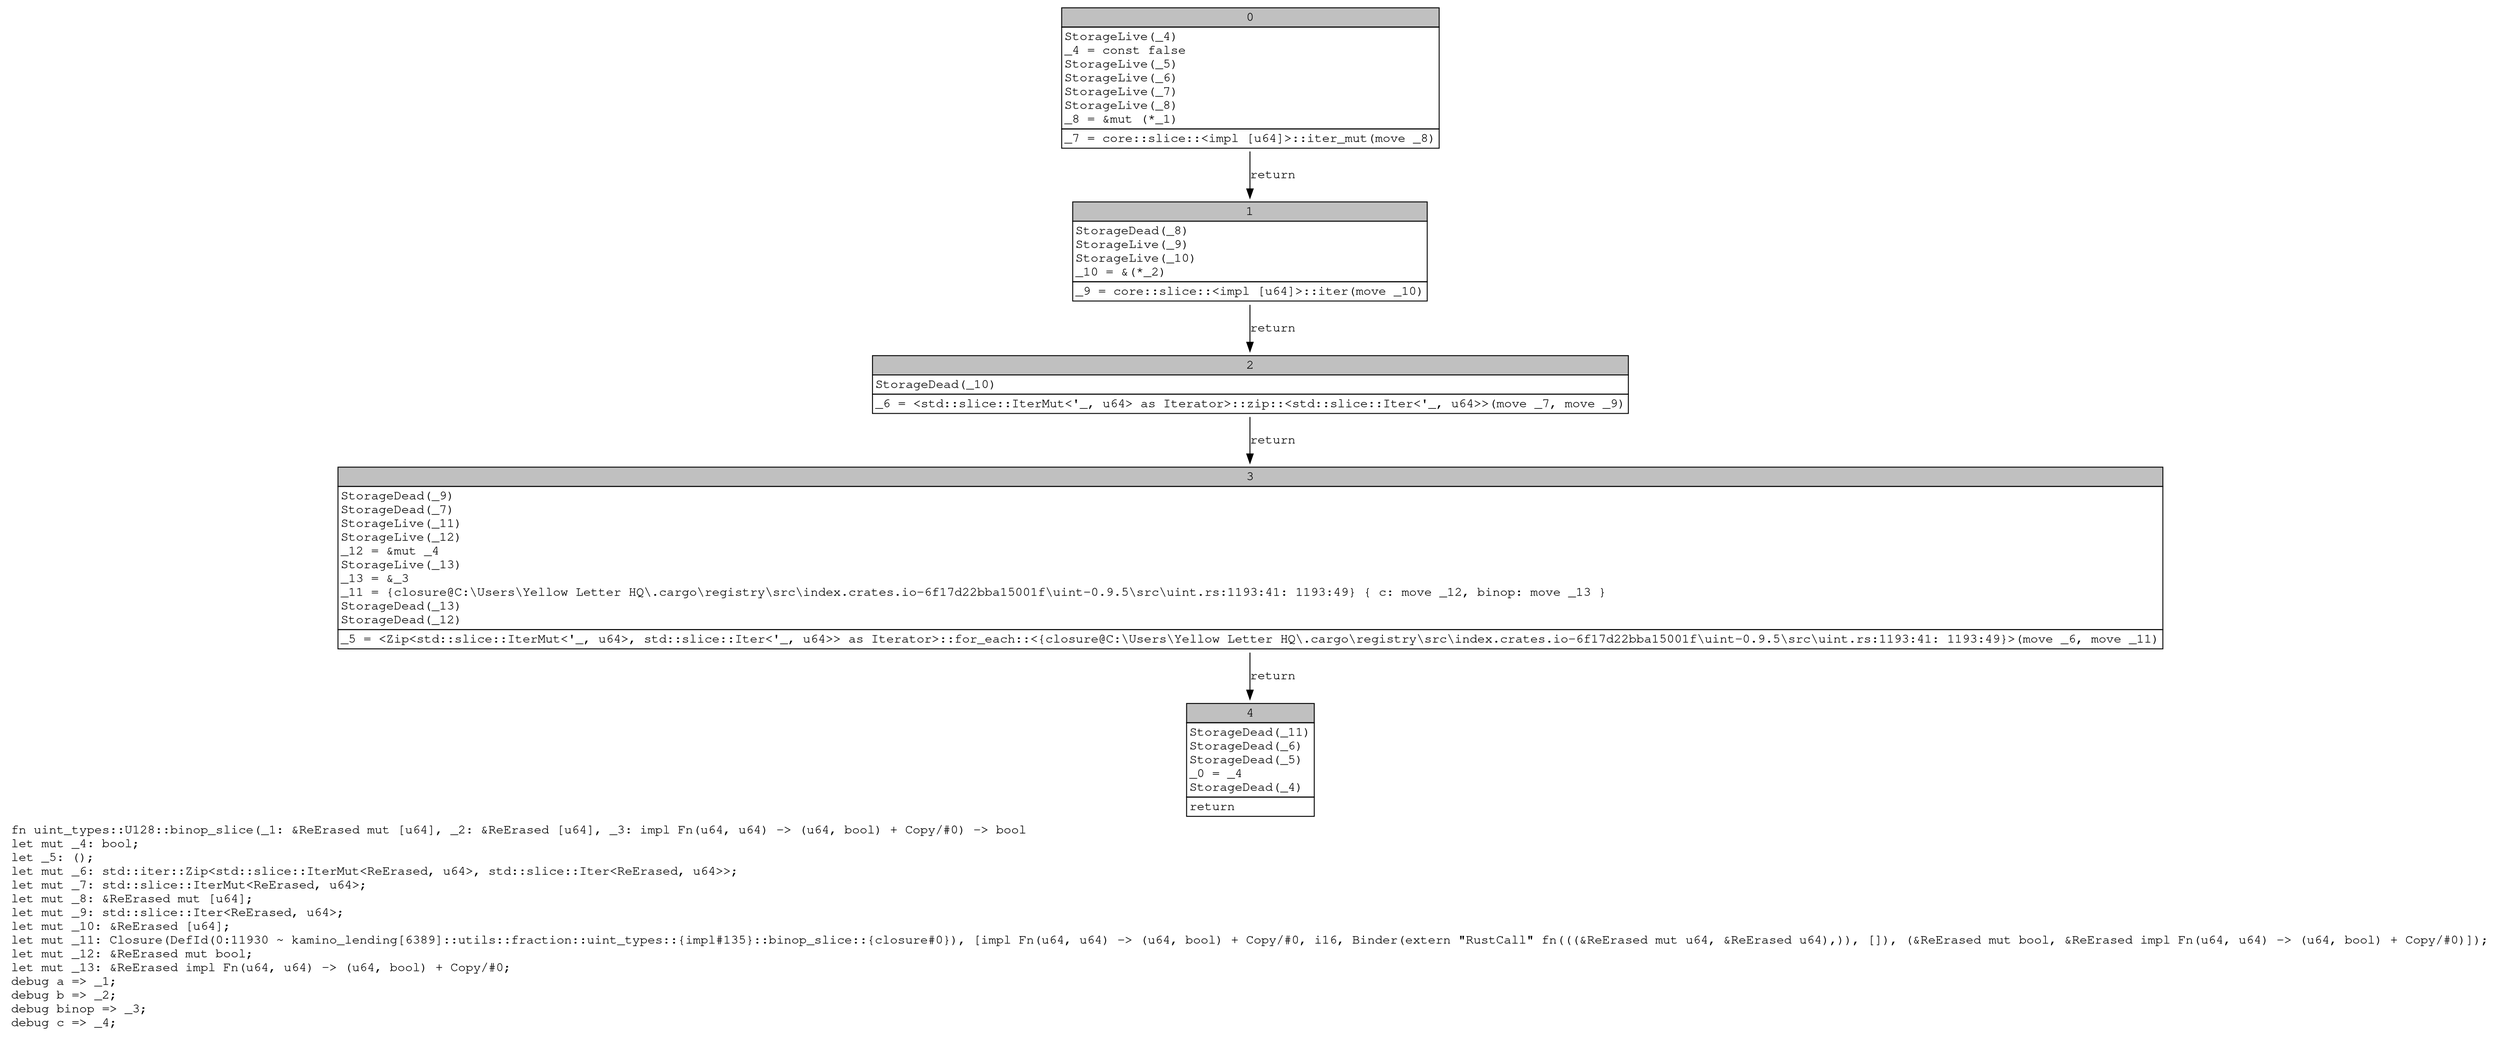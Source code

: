 digraph Mir_0_11929 {
    graph [fontname="Courier, monospace"];
    node [fontname="Courier, monospace"];
    edge [fontname="Courier, monospace"];
    label=<fn uint_types::U128::binop_slice(_1: &amp;ReErased mut [u64], _2: &amp;ReErased [u64], _3: impl Fn(u64, u64) -&gt; (u64, bool) + Copy/#0) -&gt; bool<br align="left"/>let mut _4: bool;<br align="left"/>let _5: ();<br align="left"/>let mut _6: std::iter::Zip&lt;std::slice::IterMut&lt;ReErased, u64&gt;, std::slice::Iter&lt;ReErased, u64&gt;&gt;;<br align="left"/>let mut _7: std::slice::IterMut&lt;ReErased, u64&gt;;<br align="left"/>let mut _8: &amp;ReErased mut [u64];<br align="left"/>let mut _9: std::slice::Iter&lt;ReErased, u64&gt;;<br align="left"/>let mut _10: &amp;ReErased [u64];<br align="left"/>let mut _11: Closure(DefId(0:11930 ~ kamino_lending[6389]::utils::fraction::uint_types::{impl#135}::binop_slice::{closure#0}), [impl Fn(u64, u64) -&gt; (u64, bool) + Copy/#0, i16, Binder(extern &quot;RustCall&quot; fn(((&amp;ReErased mut u64, &amp;ReErased u64),)), []), (&amp;ReErased mut bool, &amp;ReErased impl Fn(u64, u64) -&gt; (u64, bool) + Copy/#0)]);<br align="left"/>let mut _12: &amp;ReErased mut bool;<br align="left"/>let mut _13: &amp;ReErased impl Fn(u64, u64) -&gt; (u64, bool) + Copy/#0;<br align="left"/>debug a =&gt; _1;<br align="left"/>debug b =&gt; _2;<br align="left"/>debug binop =&gt; _3;<br align="left"/>debug c =&gt; _4;<br align="left"/>>;
    bb0__0_11929 [shape="none", label=<<table border="0" cellborder="1" cellspacing="0"><tr><td bgcolor="gray" align="center" colspan="1">0</td></tr><tr><td align="left" balign="left">StorageLive(_4)<br/>_4 = const false<br/>StorageLive(_5)<br/>StorageLive(_6)<br/>StorageLive(_7)<br/>StorageLive(_8)<br/>_8 = &amp;mut (*_1)<br/></td></tr><tr><td align="left">_7 = core::slice::&lt;impl [u64]&gt;::iter_mut(move _8)</td></tr></table>>];
    bb1__0_11929 [shape="none", label=<<table border="0" cellborder="1" cellspacing="0"><tr><td bgcolor="gray" align="center" colspan="1">1</td></tr><tr><td align="left" balign="left">StorageDead(_8)<br/>StorageLive(_9)<br/>StorageLive(_10)<br/>_10 = &amp;(*_2)<br/></td></tr><tr><td align="left">_9 = core::slice::&lt;impl [u64]&gt;::iter(move _10)</td></tr></table>>];
    bb2__0_11929 [shape="none", label=<<table border="0" cellborder="1" cellspacing="0"><tr><td bgcolor="gray" align="center" colspan="1">2</td></tr><tr><td align="left" balign="left">StorageDead(_10)<br/></td></tr><tr><td align="left">_6 = &lt;std::slice::IterMut&lt;'_, u64&gt; as Iterator&gt;::zip::&lt;std::slice::Iter&lt;'_, u64&gt;&gt;(move _7, move _9)</td></tr></table>>];
    bb3__0_11929 [shape="none", label=<<table border="0" cellborder="1" cellspacing="0"><tr><td bgcolor="gray" align="center" colspan="1">3</td></tr><tr><td align="left" balign="left">StorageDead(_9)<br/>StorageDead(_7)<br/>StorageLive(_11)<br/>StorageLive(_12)<br/>_12 = &amp;mut _4<br/>StorageLive(_13)<br/>_13 = &amp;_3<br/>_11 = {closure@C:\Users\Yellow Letter HQ\.cargo\registry\src\index.crates.io-6f17d22bba15001f\uint-0.9.5\src\uint.rs:1193:41: 1193:49} { c: move _12, binop: move _13 }<br/>StorageDead(_13)<br/>StorageDead(_12)<br/></td></tr><tr><td align="left">_5 = &lt;Zip&lt;std::slice::IterMut&lt;'_, u64&gt;, std::slice::Iter&lt;'_, u64&gt;&gt; as Iterator&gt;::for_each::&lt;{closure@C:\Users\Yellow Letter HQ\.cargo\registry\src\index.crates.io-6f17d22bba15001f\uint-0.9.5\src\uint.rs:1193:41: 1193:49}&gt;(move _6, move _11)</td></tr></table>>];
    bb4__0_11929 [shape="none", label=<<table border="0" cellborder="1" cellspacing="0"><tr><td bgcolor="gray" align="center" colspan="1">4</td></tr><tr><td align="left" balign="left">StorageDead(_11)<br/>StorageDead(_6)<br/>StorageDead(_5)<br/>_0 = _4<br/>StorageDead(_4)<br/></td></tr><tr><td align="left">return</td></tr></table>>];
    bb0__0_11929 -> bb1__0_11929 [label="return"];
    bb1__0_11929 -> bb2__0_11929 [label="return"];
    bb2__0_11929 -> bb3__0_11929 [label="return"];
    bb3__0_11929 -> bb4__0_11929 [label="return"];
}

